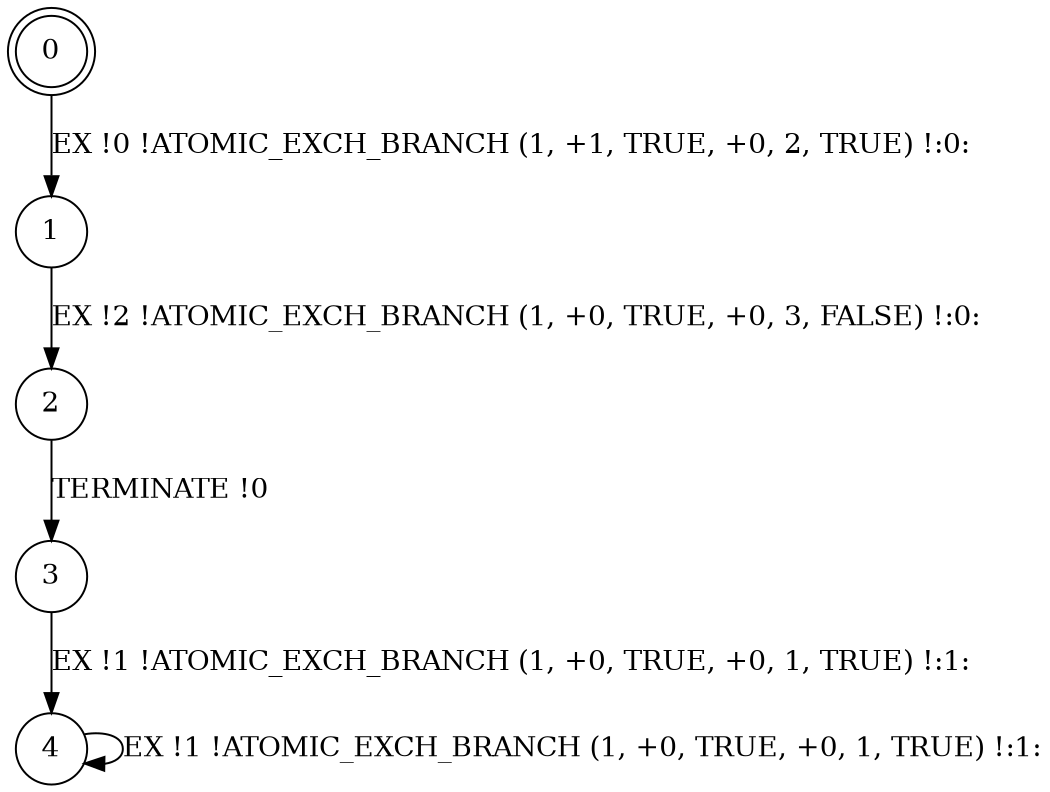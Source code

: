 digraph BCG {
size = "7, 10.5";
center = TRUE;
node [shape = circle];
0 [peripheries = 2];
0 -> 1 [label = "EX !0 !ATOMIC_EXCH_BRANCH (1, +1, TRUE, +0, 2, TRUE) !:0:"];
1 -> 2 [label = "EX !2 !ATOMIC_EXCH_BRANCH (1, +0, TRUE, +0, 3, FALSE) !:0:"];
2 -> 3 [label = "TERMINATE !0"];
3 -> 4 [label = "EX !1 !ATOMIC_EXCH_BRANCH (1, +0, TRUE, +0, 1, TRUE) !:1:"];
4 -> 4 [label = "EX !1 !ATOMIC_EXCH_BRANCH (1, +0, TRUE, +0, 1, TRUE) !:1:"];
}

